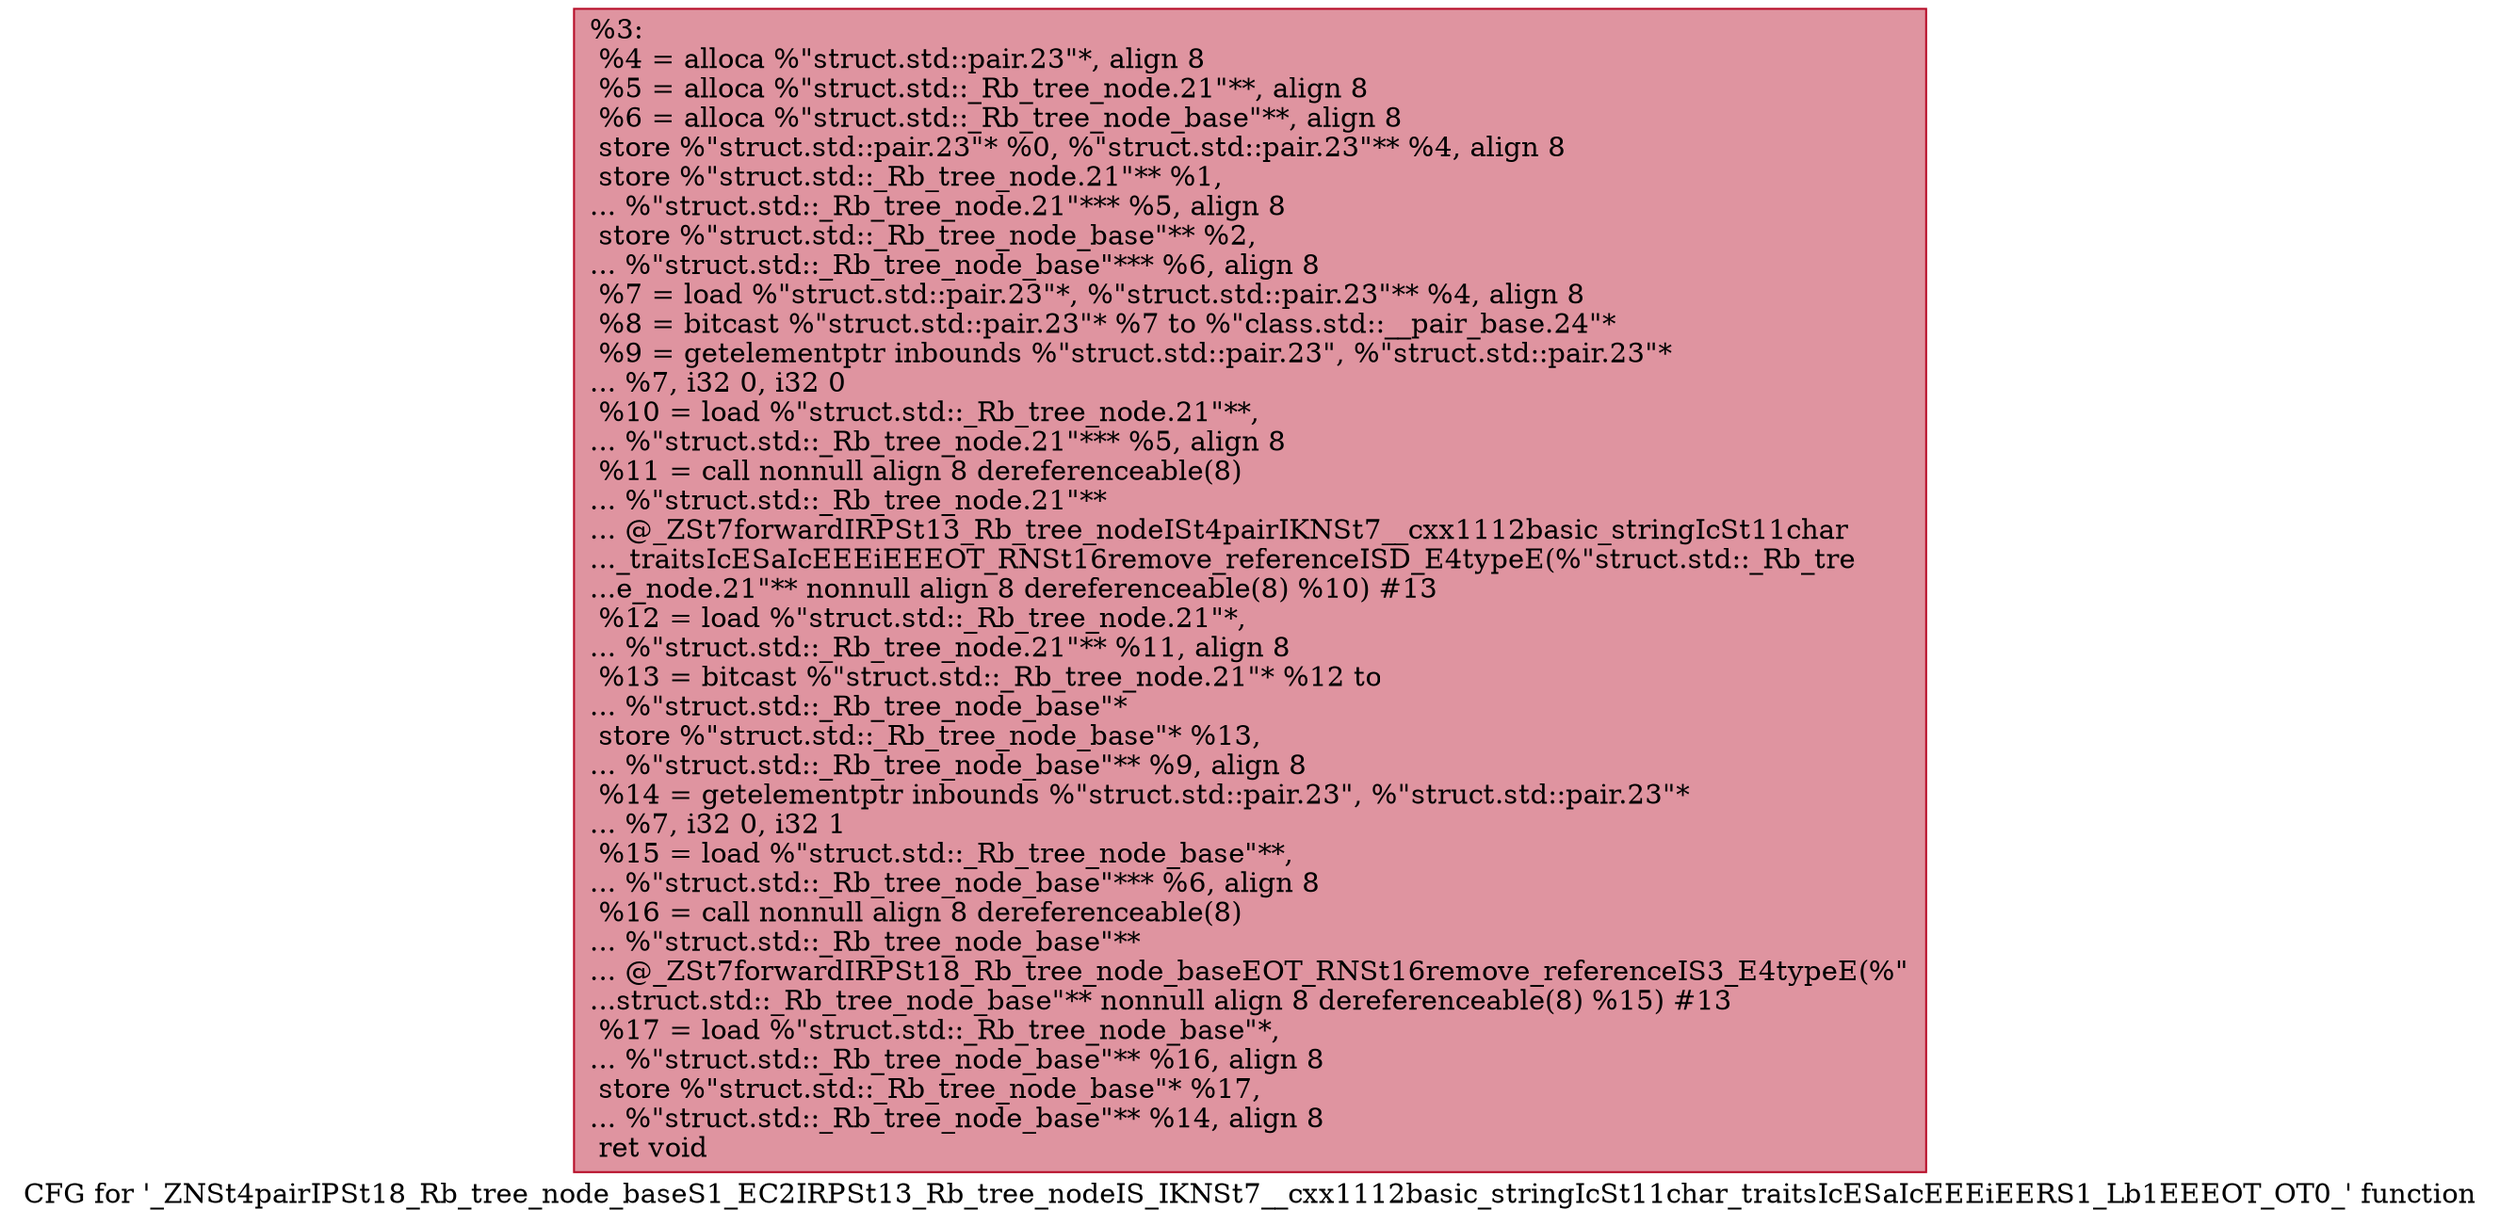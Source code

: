 digraph "CFG for '_ZNSt4pairIPSt18_Rb_tree_node_baseS1_EC2IRPSt13_Rb_tree_nodeIS_IKNSt7__cxx1112basic_stringIcSt11char_traitsIcESaIcEEEiEERS1_Lb1EEEOT_OT0_' function" {
	label="CFG for '_ZNSt4pairIPSt18_Rb_tree_node_baseS1_EC2IRPSt13_Rb_tree_nodeIS_IKNSt7__cxx1112basic_stringIcSt11char_traitsIcESaIcEEEiEERS1_Lb1EEEOT_OT0_' function";

	Node0x55a8468072c0 [shape=record,color="#b70d28ff", style=filled, fillcolor="#b70d2870",label="{%3:\l  %4 = alloca %\"struct.std::pair.23\"*, align 8\l  %5 = alloca %\"struct.std::_Rb_tree_node.21\"**, align 8\l  %6 = alloca %\"struct.std::_Rb_tree_node_base\"**, align 8\l  store %\"struct.std::pair.23\"* %0, %\"struct.std::pair.23\"** %4, align 8\l  store %\"struct.std::_Rb_tree_node.21\"** %1,\l... %\"struct.std::_Rb_tree_node.21\"*** %5, align 8\l  store %\"struct.std::_Rb_tree_node_base\"** %2,\l... %\"struct.std::_Rb_tree_node_base\"*** %6, align 8\l  %7 = load %\"struct.std::pair.23\"*, %\"struct.std::pair.23\"** %4, align 8\l  %8 = bitcast %\"struct.std::pair.23\"* %7 to %\"class.std::__pair_base.24\"*\l  %9 = getelementptr inbounds %\"struct.std::pair.23\", %\"struct.std::pair.23\"*\l... %7, i32 0, i32 0\l  %10 = load %\"struct.std::_Rb_tree_node.21\"**,\l... %\"struct.std::_Rb_tree_node.21\"*** %5, align 8\l  %11 = call nonnull align 8 dereferenceable(8)\l... %\"struct.std::_Rb_tree_node.21\"**\l... @_ZSt7forwardIRPSt13_Rb_tree_nodeISt4pairIKNSt7__cxx1112basic_stringIcSt11char\l..._traitsIcESaIcEEEiEEEOT_RNSt16remove_referenceISD_E4typeE(%\"struct.std::_Rb_tre\l...e_node.21\"** nonnull align 8 dereferenceable(8) %10) #13\l  %12 = load %\"struct.std::_Rb_tree_node.21\"*,\l... %\"struct.std::_Rb_tree_node.21\"** %11, align 8\l  %13 = bitcast %\"struct.std::_Rb_tree_node.21\"* %12 to\l... %\"struct.std::_Rb_tree_node_base\"*\l  store %\"struct.std::_Rb_tree_node_base\"* %13,\l... %\"struct.std::_Rb_tree_node_base\"** %9, align 8\l  %14 = getelementptr inbounds %\"struct.std::pair.23\", %\"struct.std::pair.23\"*\l... %7, i32 0, i32 1\l  %15 = load %\"struct.std::_Rb_tree_node_base\"**,\l... %\"struct.std::_Rb_tree_node_base\"*** %6, align 8\l  %16 = call nonnull align 8 dereferenceable(8)\l... %\"struct.std::_Rb_tree_node_base\"**\l... @_ZSt7forwardIRPSt18_Rb_tree_node_baseEOT_RNSt16remove_referenceIS3_E4typeE(%\"\l...struct.std::_Rb_tree_node_base\"** nonnull align 8 dereferenceable(8) %15) #13\l  %17 = load %\"struct.std::_Rb_tree_node_base\"*,\l... %\"struct.std::_Rb_tree_node_base\"** %16, align 8\l  store %\"struct.std::_Rb_tree_node_base\"* %17,\l... %\"struct.std::_Rb_tree_node_base\"** %14, align 8\l  ret void\l}"];
}
